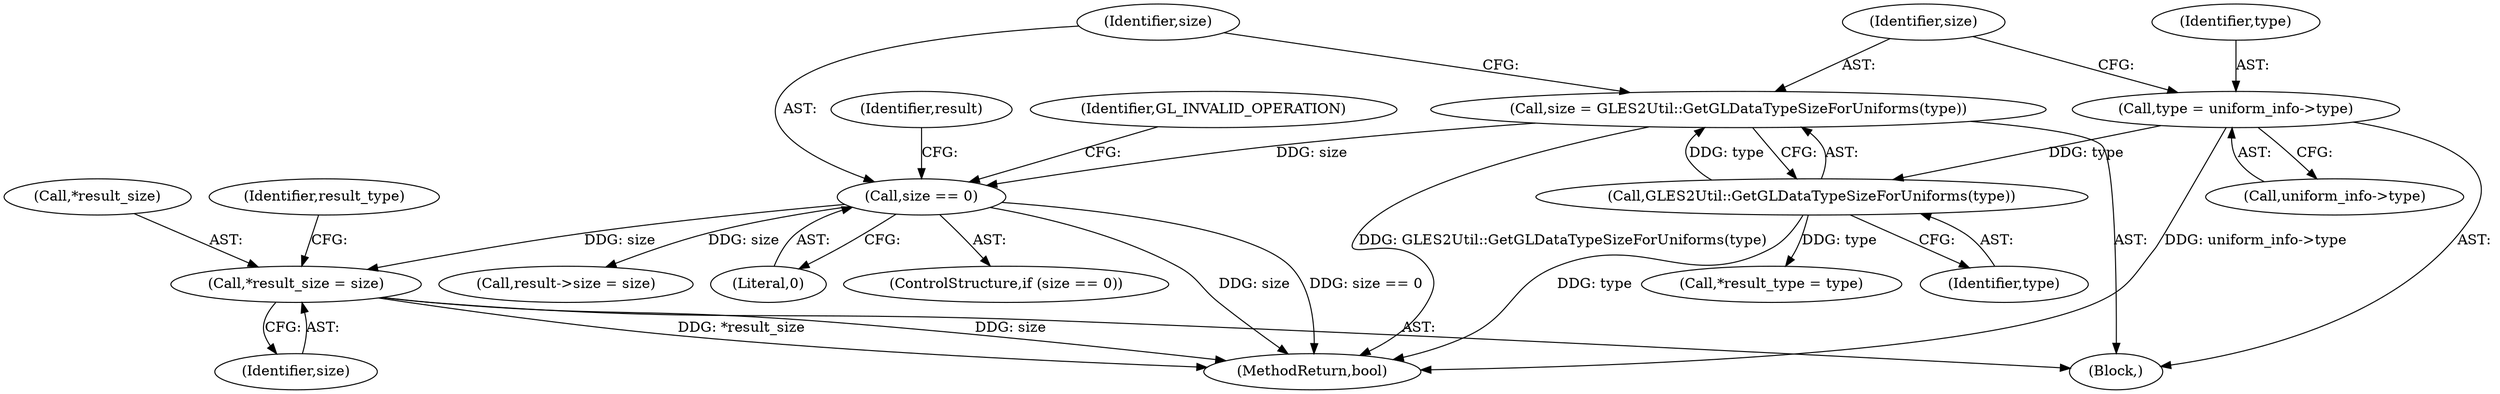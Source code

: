 digraph "0_Chrome_181c7400b2bf50ba02ac77149749fb419b4d4797@pointer" {
"1000229" [label="(Call,*result_size = size)"];
"1000204" [label="(Call,size == 0)"];
"1000199" [label="(Call,size = GLES2Util::GetGLDataTypeSizeForUniforms(type))"];
"1000201" [label="(Call,GLES2Util::GetGLDataTypeSizeForUniforms(type))"];
"1000193" [label="(Call,type = uniform_info->type)"];
"1000224" [label="(Call,result->size = size)"];
"1000232" [label="(Identifier,size)"];
"1000194" [label="(Identifier,type)"];
"1000206" [label="(Literal,0)"];
"1000205" [label="(Identifier,size)"];
"1000111" [label="(Block,)"];
"1000204" [label="(Call,size == 0)"];
"1000216" [label="(Identifier,result)"];
"1000203" [label="(ControlStructure,if (size == 0))"];
"1000200" [label="(Identifier,size)"];
"1000230" [label="(Call,*result_size)"];
"1000229" [label="(Call,*result_size = size)"];
"1000235" [label="(Identifier,result_type)"];
"1000202" [label="(Identifier,type)"];
"1000233" [label="(Call,*result_type = type)"];
"1000195" [label="(Call,uniform_info->type)"];
"1000201" [label="(Call,GLES2Util::GetGLDataTypeSizeForUniforms(type))"];
"1000209" [label="(Identifier,GL_INVALID_OPERATION)"];
"1000199" [label="(Call,size = GLES2Util::GetGLDataTypeSizeForUniforms(type))"];
"1000193" [label="(Call,type = uniform_info->type)"];
"1000239" [label="(MethodReturn,bool)"];
"1000229" -> "1000111"  [label="AST: "];
"1000229" -> "1000232"  [label="CFG: "];
"1000230" -> "1000229"  [label="AST: "];
"1000232" -> "1000229"  [label="AST: "];
"1000235" -> "1000229"  [label="CFG: "];
"1000229" -> "1000239"  [label="DDG: size"];
"1000229" -> "1000239"  [label="DDG: *result_size"];
"1000204" -> "1000229"  [label="DDG: size"];
"1000204" -> "1000203"  [label="AST: "];
"1000204" -> "1000206"  [label="CFG: "];
"1000205" -> "1000204"  [label="AST: "];
"1000206" -> "1000204"  [label="AST: "];
"1000209" -> "1000204"  [label="CFG: "];
"1000216" -> "1000204"  [label="CFG: "];
"1000204" -> "1000239"  [label="DDG: size"];
"1000204" -> "1000239"  [label="DDG: size == 0"];
"1000199" -> "1000204"  [label="DDG: size"];
"1000204" -> "1000224"  [label="DDG: size"];
"1000199" -> "1000111"  [label="AST: "];
"1000199" -> "1000201"  [label="CFG: "];
"1000200" -> "1000199"  [label="AST: "];
"1000201" -> "1000199"  [label="AST: "];
"1000205" -> "1000199"  [label="CFG: "];
"1000199" -> "1000239"  [label="DDG: GLES2Util::GetGLDataTypeSizeForUniforms(type)"];
"1000201" -> "1000199"  [label="DDG: type"];
"1000201" -> "1000202"  [label="CFG: "];
"1000202" -> "1000201"  [label="AST: "];
"1000201" -> "1000239"  [label="DDG: type"];
"1000193" -> "1000201"  [label="DDG: type"];
"1000201" -> "1000233"  [label="DDG: type"];
"1000193" -> "1000111"  [label="AST: "];
"1000193" -> "1000195"  [label="CFG: "];
"1000194" -> "1000193"  [label="AST: "];
"1000195" -> "1000193"  [label="AST: "];
"1000200" -> "1000193"  [label="CFG: "];
"1000193" -> "1000239"  [label="DDG: uniform_info->type"];
}

